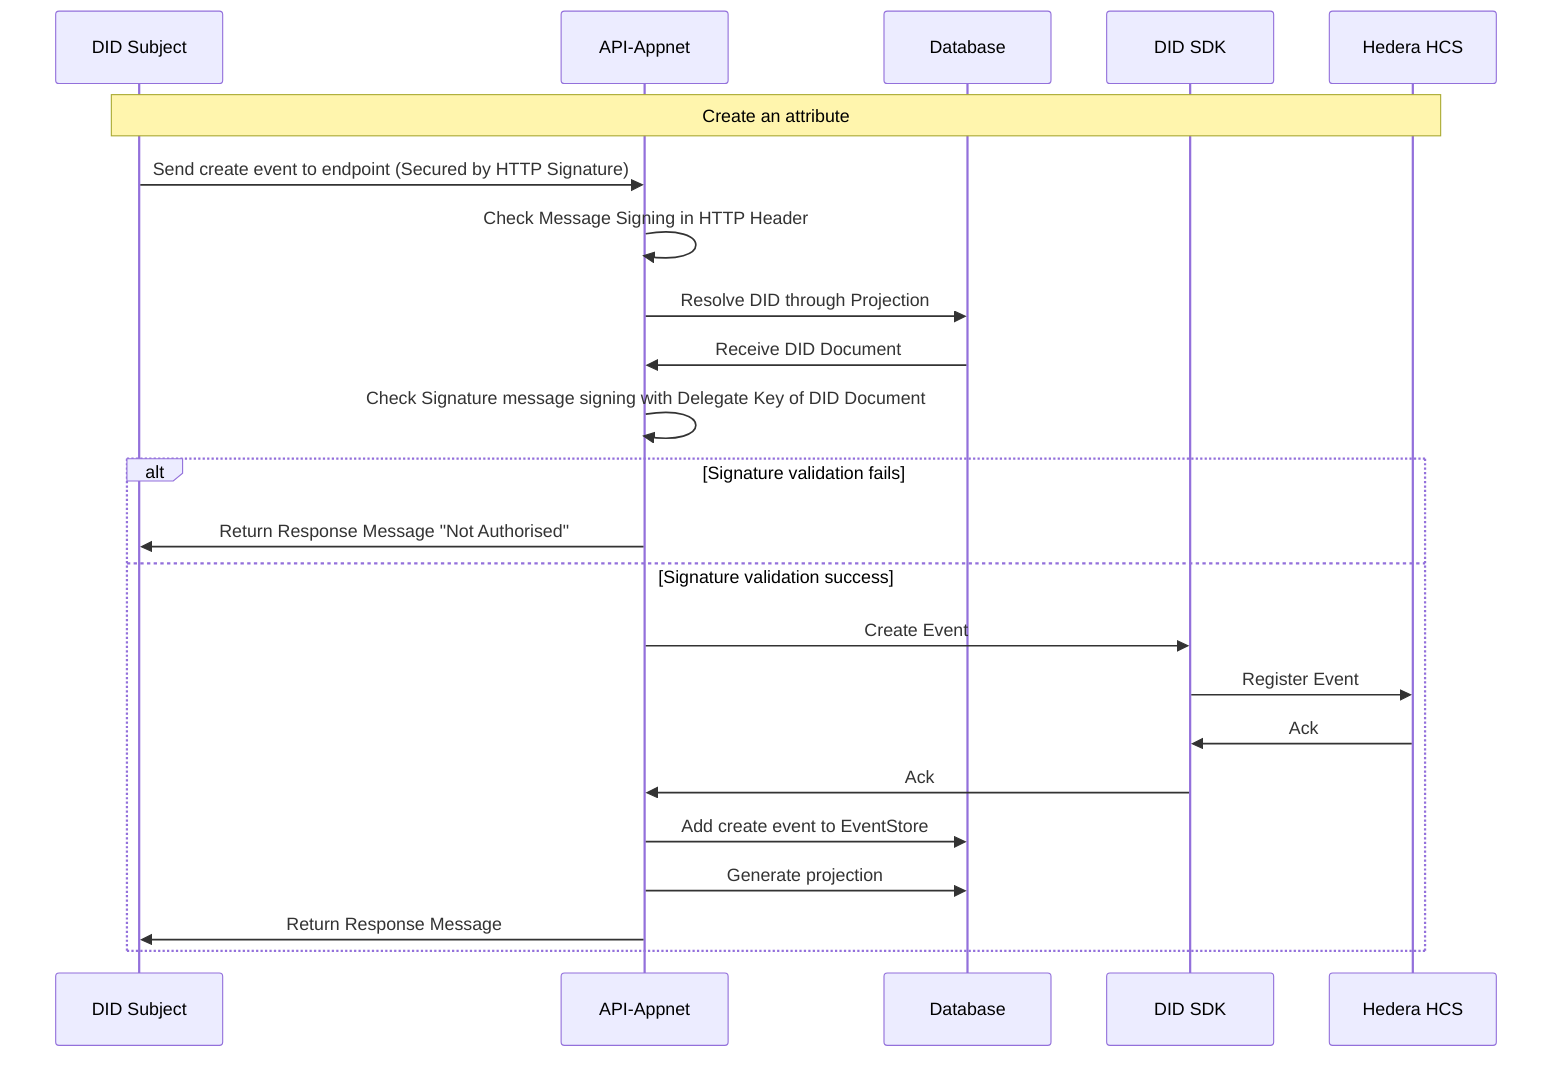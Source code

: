 sequenceDiagram

participant Subject as DID Subject
participant API as API-Appnet
participant Database as Database
participant DIDSDK as DID SDK
participant HCS as Hedera HCS

note over Subject,HCS: Create an attribute
Subject ->> API: Send create event to endpoint (Secured by HTTP Signature)
API ->> API: Check Message Signing in HTTP Header
API ->> Database: Resolve DID through Projection
Database ->> API: Receive DID Document
API ->> API: Check Signature message signing with Delegate Key of DID Document
alt Signature validation fails
API ->> Subject: Return Response Message "Not Authorised"
else Signature validation success
API ->> DIDSDK: Create Event
DIDSDK ->> HCS: Register Event
HCS ->> DIDSDK: Ack
DIDSDK ->> API: Ack
API ->> Database: Add create event to EventStore
API ->> Database: Generate projection
API ->> Subject: Return Response Message
end